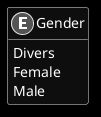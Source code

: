 ﻿@startuml
skinparam monochrome reverse
hide empty members

enum Gender {
    Divers
    Female
    Male
}

@enduml
